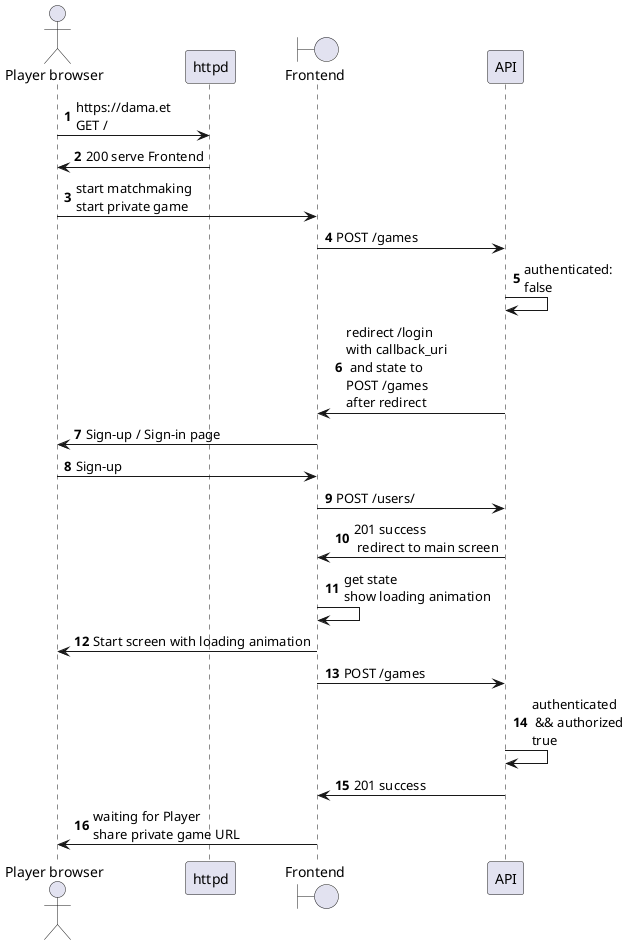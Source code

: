 @startuml
autonumber

actor Player as "Player browser"
participant httpd
boundary Frontend as Frontend
participant API

Player -> httpd : https://dama.et \nGET /
httpd -> Player : 200 serve Frontend
Player -> Frontend : start matchmaking \nstart private game
Frontend -> API : POST /games
API -> API : authenticated: \nfalse
API -> Frontend : redirect /login \nwith callback_uri \n and state to \nPOST /games \nafter redirect
Frontend -> Player : Sign-up / Sign-in page
Player -> Frontend : Sign-up
Frontend -> API : POST /users/
API -> Frontend : 201 success \n redirect to main screen
Frontend -> Frontend : get state \nshow loading animation
Frontend -> Player : Start screen with loading animation
Frontend -> API : POST /games
API -> API : authenticated \n && authorized \ntrue
API -> Frontend : 201 success
Frontend -> Player : waiting for Player \nshare private game URL

@enduml